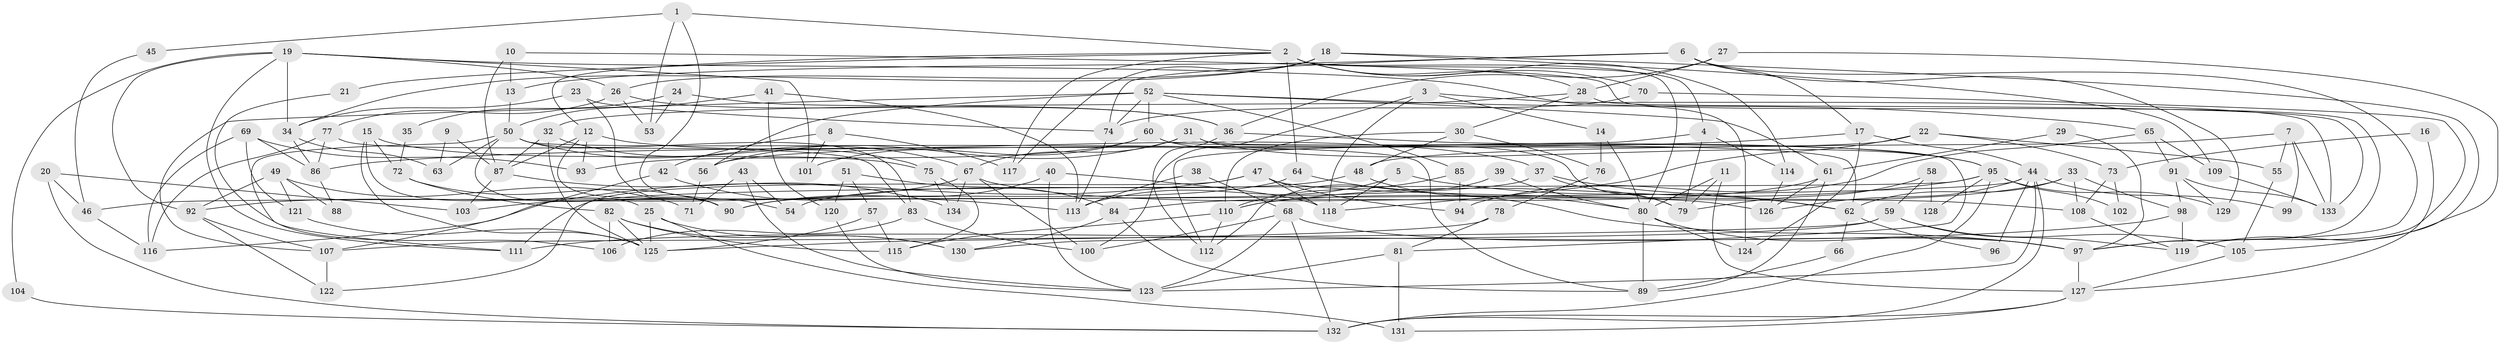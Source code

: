 // Generated by graph-tools (version 1.1) at 2025/15/03/09/25 04:15:18]
// undirected, 134 vertices, 268 edges
graph export_dot {
graph [start="1"]
  node [color=gray90,style=filled];
  1;
  2;
  3;
  4;
  5;
  6;
  7;
  8;
  9;
  10;
  11;
  12;
  13;
  14;
  15;
  16;
  17;
  18;
  19;
  20;
  21;
  22;
  23;
  24;
  25;
  26;
  27;
  28;
  29;
  30;
  31;
  32;
  33;
  34;
  35;
  36;
  37;
  38;
  39;
  40;
  41;
  42;
  43;
  44;
  45;
  46;
  47;
  48;
  49;
  50;
  51;
  52;
  53;
  54;
  55;
  56;
  57;
  58;
  59;
  60;
  61;
  62;
  63;
  64;
  65;
  66;
  67;
  68;
  69;
  70;
  71;
  72;
  73;
  74;
  75;
  76;
  77;
  78;
  79;
  80;
  81;
  82;
  83;
  84;
  85;
  86;
  87;
  88;
  89;
  90;
  91;
  92;
  93;
  94;
  95;
  96;
  97;
  98;
  99;
  100;
  101;
  102;
  103;
  104;
  105;
  106;
  107;
  108;
  109;
  110;
  111;
  112;
  113;
  114;
  115;
  116;
  117;
  118;
  119;
  120;
  121;
  122;
  123;
  124;
  125;
  126;
  127;
  128;
  129;
  130;
  131;
  132;
  133;
  134;
  1 -- 54;
  1 -- 2;
  1 -- 45;
  1 -- 53;
  2 -- 114;
  2 -- 4;
  2 -- 12;
  2 -- 21;
  2 -- 28;
  2 -- 64;
  2 -- 70;
  2 -- 80;
  2 -- 117;
  3 -- 118;
  3 -- 14;
  3 -- 100;
  3 -- 133;
  4 -- 79;
  4 -- 112;
  4 -- 114;
  5 -- 118;
  5 -- 62;
  5 -- 113;
  6 -- 129;
  6 -- 97;
  6 -- 13;
  6 -- 17;
  6 -- 74;
  7 -- 133;
  7 -- 48;
  7 -- 55;
  7 -- 99;
  8 -- 101;
  8 -- 117;
  8 -- 42;
  9 -- 87;
  9 -- 63;
  10 -- 13;
  10 -- 97;
  10 -- 87;
  11 -- 79;
  11 -- 80;
  11 -- 127;
  12 -- 87;
  12 -- 37;
  12 -- 90;
  12 -- 93;
  13 -- 50;
  14 -- 80;
  14 -- 76;
  15 -- 125;
  15 -- 72;
  15 -- 25;
  15 -- 75;
  16 -- 73;
  16 -- 127;
  17 -- 124;
  17 -- 44;
  17 -- 86;
  18 -- 109;
  18 -- 26;
  18 -- 34;
  18 -- 105;
  18 -- 117;
  19 -- 92;
  19 -- 111;
  19 -- 26;
  19 -- 34;
  19 -- 101;
  19 -- 104;
  19 -- 124;
  20 -- 46;
  20 -- 132;
  20 -- 103;
  21 -- 106;
  22 -- 56;
  22 -- 55;
  22 -- 73;
  22 -- 118;
  23 -- 90;
  23 -- 34;
  23 -- 74;
  24 -- 53;
  24 -- 36;
  24 -- 35;
  25 -- 130;
  25 -- 125;
  25 -- 131;
  26 -- 77;
  26 -- 36;
  26 -- 53;
  27 -- 36;
  27 -- 28;
  27 -- 119;
  28 -- 32;
  28 -- 30;
  28 -- 133;
  29 -- 97;
  29 -- 61;
  30 -- 110;
  30 -- 48;
  30 -- 76;
  31 -- 67;
  31 -- 95;
  31 -- 56;
  31 -- 81;
  32 -- 87;
  32 -- 125;
  32 -- 75;
  33 -- 62;
  33 -- 108;
  33 -- 98;
  33 -- 110;
  34 -- 63;
  34 -- 86;
  35 -- 72;
  36 -- 95;
  36 -- 112;
  37 -- 103;
  37 -- 62;
  37 -- 79;
  38 -- 113;
  38 -- 68;
  39 -- 112;
  39 -- 80;
  40 -- 123;
  40 -- 90;
  40 -- 118;
  41 -- 50;
  41 -- 113;
  41 -- 120;
  42 -- 113;
  42 -- 107;
  43 -- 123;
  43 -- 71;
  43 -- 54;
  44 -- 123;
  44 -- 46;
  44 -- 96;
  44 -- 99;
  44 -- 126;
  44 -- 132;
  45 -- 46;
  46 -- 116;
  47 -- 94;
  47 -- 118;
  47 -- 108;
  47 -- 116;
  47 -- 122;
  48 -- 80;
  48 -- 54;
  49 -- 92;
  49 -- 121;
  49 -- 71;
  49 -- 88;
  50 -- 90;
  50 -- 111;
  50 -- 63;
  50 -- 67;
  50 -- 83;
  50 -- 89;
  51 -- 84;
  51 -- 120;
  51 -- 57;
  52 -- 61;
  52 -- 74;
  52 -- 56;
  52 -- 60;
  52 -- 65;
  52 -- 85;
  52 -- 107;
  55 -- 105;
  56 -- 71;
  57 -- 115;
  57 -- 125;
  58 -- 59;
  58 -- 79;
  58 -- 128;
  59 -- 107;
  59 -- 119;
  59 -- 105;
  59 -- 130;
  60 -- 93;
  60 -- 62;
  60 -- 79;
  60 -- 101;
  61 -- 89;
  61 -- 126;
  61 -- 84;
  62 -- 66;
  62 -- 96;
  64 -- 97;
  64 -- 90;
  65 -- 91;
  65 -- 94;
  65 -- 109;
  66 -- 89;
  67 -- 92;
  67 -- 100;
  67 -- 126;
  67 -- 134;
  68 -- 100;
  68 -- 132;
  68 -- 97;
  68 -- 123;
  69 -- 86;
  69 -- 116;
  69 -- 93;
  69 -- 121;
  70 -- 74;
  70 -- 119;
  72 -- 90;
  72 -- 82;
  73 -- 108;
  73 -- 102;
  74 -- 113;
  75 -- 115;
  75 -- 134;
  76 -- 78;
  77 -- 83;
  77 -- 86;
  77 -- 116;
  78 -- 81;
  78 -- 125;
  80 -- 97;
  80 -- 89;
  80 -- 124;
  81 -- 131;
  81 -- 123;
  82 -- 125;
  82 -- 130;
  82 -- 106;
  82 -- 115;
  83 -- 100;
  83 -- 106;
  84 -- 89;
  84 -- 130;
  85 -- 110;
  85 -- 94;
  86 -- 88;
  87 -- 134;
  87 -- 103;
  91 -- 98;
  91 -- 133;
  91 -- 129;
  92 -- 107;
  92 -- 122;
  95 -- 110;
  95 -- 132;
  95 -- 102;
  95 -- 111;
  95 -- 128;
  95 -- 129;
  97 -- 127;
  98 -- 119;
  98 -- 111;
  104 -- 132;
  105 -- 127;
  107 -- 122;
  108 -- 119;
  109 -- 133;
  110 -- 115;
  110 -- 112;
  114 -- 126;
  120 -- 123;
  121 -- 125;
  127 -- 131;
  127 -- 132;
}
